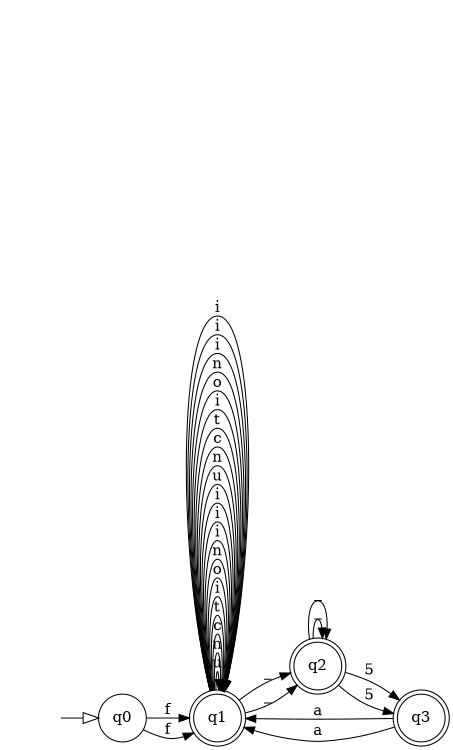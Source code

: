 digraph x {
	rankdir=LR size="8,5"
	node [shape=circle]
	q0
	node [shape=doublecircle]
	q1
	q1
	q1
	q1
	q1
	q1
	q1
	q1
	q2
	q2
	q3
	q1
	q1
	q1
	q1
	q1
	q1
	q1
	q1
	q1
	q1
	q1
	q1
	q2
	q2
	q3
	q1
	q1
	q1
	q1
	q0 -> q1 [label=f]
	q0 -> q1 [label=f]
	q1 -> q1 [label=u]
	q1 -> q1 [label=n]
	q1 -> q1 [label=c]
	q1 -> q1 [label=t]
	q1 -> q1 [label=i]
	q1 -> q1 [label=o]
	q1 -> q1 [label=n]
	q1 -> q2 [label=_]
	q1 -> q1 [label=i]
	q1 -> q1 [label=i]
	q1 -> q1 [label=i]
	q1 -> q1 [label=u]
	q1 -> q1 [label=n]
	q1 -> q1 [label=c]
	q1 -> q1 [label=t]
	q1 -> q1 [label=i]
	q1 -> q1 [label=o]
	q1 -> q1 [label=n]
	q1 -> q2 [label=_]
	q1 -> q1 [label=i]
	q1 -> q1 [label=i]
	q1 -> q1 [label=i]
	q2 -> q2 [label=_]
	q2 -> q3 [label=5]
	q2 -> q2 [label=_]
	q2 -> q3 [label=5]
	q3 -> q1 [label=a]
	q3 -> q1 [label=a]
	node [shape=none]
	edge [arrowhead=empty arrowsize=1.5]
	"" -> q0
}

